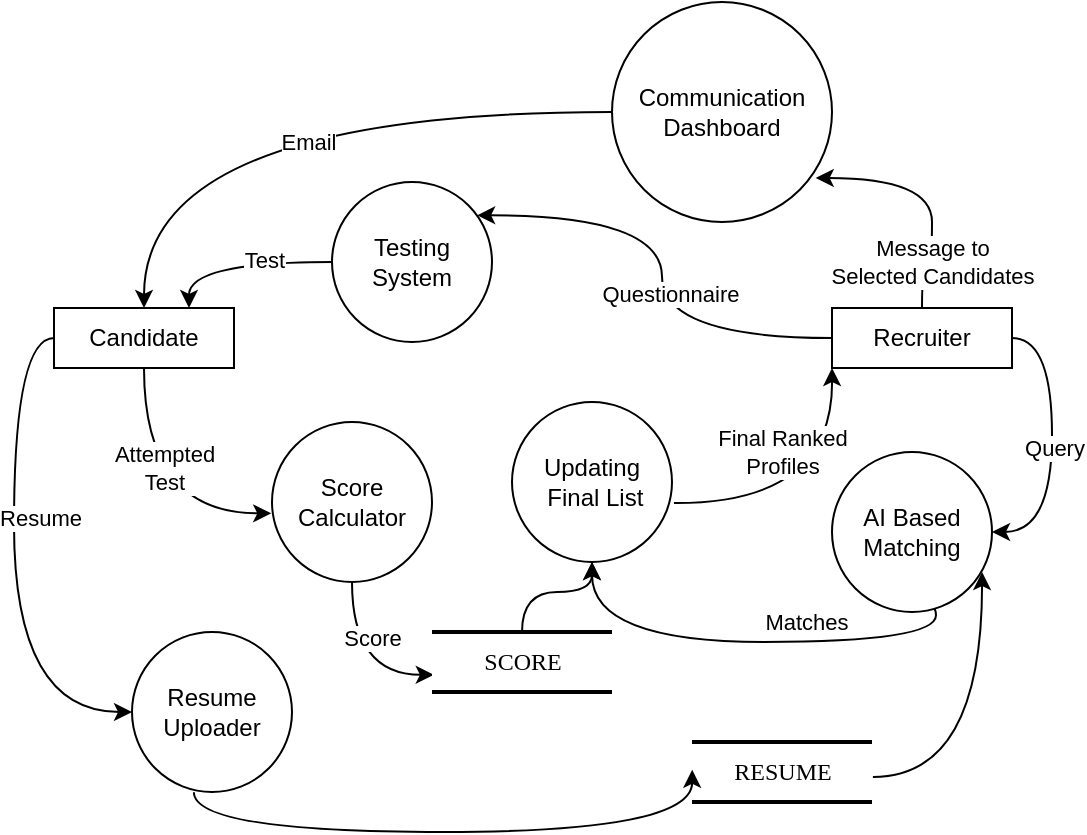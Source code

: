 <mxfile version="24.8.9">
  <diagram name="Page-1" id="b520641d-4fe3-3701-9064-5fc419738815">
    <mxGraphModel dx="-281" dy="-393" grid="1" gridSize="10" guides="1" tooltips="1" connect="1" arrows="1" fold="1" page="1" pageScale="1" pageWidth="1100" pageHeight="850" background="none" math="0" shadow="0">
      <root>
        <mxCell id="0" />
        <mxCell id="1" parent="0" />
        <mxCell id="2debaab0fafb2da2-10" value="RESUME" style="html=1;rounded=0;shadow=0;comic=0;labelBackgroundColor=none;strokeWidth=2;fontFamily=Verdana;fontSize=12;align=center;shape=mxgraph.ios7ui.horLines;" parent="1" vertex="1">
          <mxGeometry x="1700" y="1420" width="90" height="30" as="geometry" />
        </mxCell>
        <mxCell id="tukSyqoCoOMUsL3jtsbm-31" style="edgeStyle=orthogonalEdgeStyle;rounded=0;orthogonalLoop=1;jettySize=auto;html=1;entryX=0;entryY=0.5;entryDx=0;entryDy=0;exitX=0;exitY=0.5;exitDx=0;exitDy=0;curved=1;" parent="1" source="tukSyqoCoOMUsL3jtsbm-1" target="tukSyqoCoOMUsL3jtsbm-8" edge="1">
          <mxGeometry relative="1" as="geometry" />
        </mxCell>
        <mxCell id="tukSyqoCoOMUsL3jtsbm-32" value="Resume" style="edgeLabel;html=1;align=center;verticalAlign=middle;resizable=0;points=[];" parent="tukSyqoCoOMUsL3jtsbm-31" vertex="1" connectable="0">
          <mxGeometry x="-0.177" y="13" relative="1" as="geometry">
            <mxPoint as="offset" />
          </mxGeometry>
        </mxCell>
        <mxCell id="tukSyqoCoOMUsL3jtsbm-1" value="Candidate" style="rounded=0;whiteSpace=wrap;html=1;" parent="1" vertex="1">
          <mxGeometry x="1381" y="1203" width="90" height="30" as="geometry" />
        </mxCell>
        <mxCell id="h2_rnN2yxwkRuwqgZJKS-21" style="edgeStyle=orthogonalEdgeStyle;rounded=0;orthogonalLoop=1;jettySize=auto;html=1;entryX=0.75;entryY=0;entryDx=0;entryDy=0;curved=1;" edge="1" parent="1" source="tukSyqoCoOMUsL3jtsbm-2" target="tukSyqoCoOMUsL3jtsbm-1">
          <mxGeometry relative="1" as="geometry" />
        </mxCell>
        <mxCell id="h2_rnN2yxwkRuwqgZJKS-22" value="Test" style="edgeLabel;html=1;align=center;verticalAlign=middle;resizable=0;points=[];" vertex="1" connectable="0" parent="h2_rnN2yxwkRuwqgZJKS-21">
          <mxGeometry x="-0.283" y="-1" relative="1" as="geometry">
            <mxPoint as="offset" />
          </mxGeometry>
        </mxCell>
        <mxCell id="tukSyqoCoOMUsL3jtsbm-2" value="Testing System" style="ellipse;whiteSpace=wrap;html=1;aspect=fixed;" parent="1" vertex="1">
          <mxGeometry x="1520" y="1140" width="80" height="80" as="geometry" />
        </mxCell>
        <mxCell id="tukSyqoCoOMUsL3jtsbm-37" style="edgeStyle=orthogonalEdgeStyle;rounded=0;orthogonalLoop=1;jettySize=auto;html=1;exitX=0.5;exitY=0;exitDx=0;exitDy=0;entryX=0.926;entryY=0.8;entryDx=0;entryDy=0;curved=1;entryPerimeter=0;" parent="1" source="tukSyqoCoOMUsL3jtsbm-3" target="tukSyqoCoOMUsL3jtsbm-10" edge="1">
          <mxGeometry relative="1" as="geometry">
            <mxPoint x="1708.5" y="1113" as="targetPoint" />
            <Array as="points">
              <mxPoint x="1815" y="1182" />
              <mxPoint x="1820" y="1182" />
              <mxPoint x="1820" y="1138" />
            </Array>
          </mxGeometry>
        </mxCell>
        <mxCell id="tukSyqoCoOMUsL3jtsbm-38" value="Message to &lt;br&gt;Selected Candidates" style="edgeLabel;html=1;align=center;verticalAlign=middle;resizable=0;points=[];" parent="tukSyqoCoOMUsL3jtsbm-37" vertex="1" connectable="0">
          <mxGeometry x="0.175" y="10" relative="1" as="geometry">
            <mxPoint x="5" y="32" as="offset" />
          </mxGeometry>
        </mxCell>
        <mxCell id="h2_rnN2yxwkRuwqgZJKS-16" style="edgeStyle=orthogonalEdgeStyle;rounded=0;orthogonalLoop=1;jettySize=auto;html=1;entryX=1;entryY=0.5;entryDx=0;entryDy=0;exitX=1;exitY=0.5;exitDx=0;exitDy=0;curved=1;" edge="1" parent="1" source="tukSyqoCoOMUsL3jtsbm-3" target="tukSyqoCoOMUsL3jtsbm-9">
          <mxGeometry relative="1" as="geometry" />
        </mxCell>
        <mxCell id="h2_rnN2yxwkRuwqgZJKS-17" value="Query" style="edgeLabel;html=1;align=center;verticalAlign=middle;resizable=0;points=[];" vertex="1" connectable="0" parent="h2_rnN2yxwkRuwqgZJKS-16">
          <mxGeometry x="0.011" y="1" relative="1" as="geometry">
            <mxPoint as="offset" />
          </mxGeometry>
        </mxCell>
        <mxCell id="tukSyqoCoOMUsL3jtsbm-3" value="Recruiter" style="rounded=0;whiteSpace=wrap;html=1;" parent="1" vertex="1">
          <mxGeometry x="1770" y="1203" width="90" height="30" as="geometry" />
        </mxCell>
        <mxCell id="h2_rnN2yxwkRuwqgZJKS-13" style="edgeStyle=orthogonalEdgeStyle;rounded=0;orthogonalLoop=1;jettySize=auto;html=1;entryX=0.001;entryY=0.463;entryDx=0;entryDy=0;entryPerimeter=0;curved=1;exitX=0.387;exitY=1.001;exitDx=0;exitDy=0;exitPerimeter=0;" edge="1" parent="1" source="tukSyqoCoOMUsL3jtsbm-8" target="2debaab0fafb2da2-10">
          <mxGeometry relative="1" as="geometry">
            <mxPoint x="1560" y="1440" as="targetPoint" />
            <Array as="points">
              <mxPoint x="1451" y="1465" />
              <mxPoint x="1700" y="1465" />
            </Array>
          </mxGeometry>
        </mxCell>
        <mxCell id="tukSyqoCoOMUsL3jtsbm-8" value="Resume Uploader" style="ellipse;whiteSpace=wrap;html=1;aspect=fixed;" parent="1" vertex="1">
          <mxGeometry x="1420" y="1365" width="80" height="80" as="geometry" />
        </mxCell>
        <mxCell id="h2_rnN2yxwkRuwqgZJKS-19" style="edgeStyle=orthogonalEdgeStyle;rounded=0;orthogonalLoop=1;jettySize=auto;html=1;exitX=0;exitY=1;exitDx=0;exitDy=0;entryX=0.5;entryY=1;entryDx=0;entryDy=0;curved=1;" edge="1" parent="1" source="tukSyqoCoOMUsL3jtsbm-9" target="h2_rnN2yxwkRuwqgZJKS-1">
          <mxGeometry relative="1" as="geometry">
            <Array as="points">
              <mxPoint x="1822" y="1370" />
              <mxPoint x="1650" y="1370" />
            </Array>
          </mxGeometry>
        </mxCell>
        <mxCell id="h2_rnN2yxwkRuwqgZJKS-20" value="Matches" style="edgeLabel;html=1;align=center;verticalAlign=middle;resizable=0;points=[];" vertex="1" connectable="0" parent="h2_rnN2yxwkRuwqgZJKS-19">
          <mxGeometry x="0.106" y="1" relative="1" as="geometry">
            <mxPoint x="22" y="-11" as="offset" />
          </mxGeometry>
        </mxCell>
        <mxCell id="tukSyqoCoOMUsL3jtsbm-9" value="AI Based Matching" style="ellipse;whiteSpace=wrap;html=1;aspect=fixed;" parent="1" vertex="1">
          <mxGeometry x="1770" y="1275" width="80" height="80" as="geometry" />
        </mxCell>
        <mxCell id="tukSyqoCoOMUsL3jtsbm-39" style="edgeStyle=orthogonalEdgeStyle;rounded=0;orthogonalLoop=1;jettySize=auto;html=1;entryX=0.5;entryY=0;entryDx=0;entryDy=0;curved=1;" parent="1" source="tukSyqoCoOMUsL3jtsbm-10" target="tukSyqoCoOMUsL3jtsbm-1" edge="1">
          <mxGeometry relative="1" as="geometry" />
        </mxCell>
        <mxCell id="tukSyqoCoOMUsL3jtsbm-40" value="Email" style="edgeLabel;html=1;align=center;verticalAlign=middle;resizable=0;points=[];" parent="tukSyqoCoOMUsL3jtsbm-39" vertex="1" connectable="0">
          <mxGeometry x="-0.084" y="15" relative="1" as="geometry">
            <mxPoint as="offset" />
          </mxGeometry>
        </mxCell>
        <mxCell id="tukSyqoCoOMUsL3jtsbm-10" value="Communication Dashboard" style="ellipse;whiteSpace=wrap;html=1;aspect=fixed;" parent="1" vertex="1">
          <mxGeometry x="1660" y="1050" width="110" height="110" as="geometry" />
        </mxCell>
        <mxCell id="tukSyqoCoOMUsL3jtsbm-35" style="edgeStyle=orthogonalEdgeStyle;rounded=0;orthogonalLoop=1;jettySize=auto;html=1;entryX=0.938;entryY=0.75;entryDx=0;entryDy=0;entryPerimeter=0;exitX=1.005;exitY=0.582;exitDx=0;exitDy=0;exitPerimeter=0;curved=1;" parent="1" source="2debaab0fafb2da2-10" target="tukSyqoCoOMUsL3jtsbm-9" edge="1">
          <mxGeometry relative="1" as="geometry" />
        </mxCell>
        <mxCell id="h2_rnN2yxwkRuwqgZJKS-1" value="Updating&lt;br&gt;&amp;nbsp;Final List" style="ellipse;whiteSpace=wrap;html=1;aspect=fixed;" vertex="1" parent="1">
          <mxGeometry x="1610" y="1250" width="80" height="80" as="geometry" />
        </mxCell>
        <mxCell id="h2_rnN2yxwkRuwqgZJKS-2" value="Score Calculator" style="ellipse;whiteSpace=wrap;html=1;aspect=fixed;" vertex="1" parent="1">
          <mxGeometry x="1490" y="1260" width="80" height="80" as="geometry" />
        </mxCell>
        <mxCell id="h2_rnN2yxwkRuwqgZJKS-5" style="edgeStyle=orthogonalEdgeStyle;rounded=0;orthogonalLoop=1;jettySize=auto;html=1;entryX=0.01;entryY=0.714;entryDx=0;entryDy=0;entryPerimeter=0;exitX=0.5;exitY=1;exitDx=0;exitDy=0;curved=1;" edge="1" parent="1" source="h2_rnN2yxwkRuwqgZJKS-2" target="h2_rnN2yxwkRuwqgZJKS-23">
          <mxGeometry relative="1" as="geometry" />
        </mxCell>
        <mxCell id="h2_rnN2yxwkRuwqgZJKS-6" value="Score" style="edgeLabel;html=1;align=center;verticalAlign=middle;resizable=0;points=[];" vertex="1" connectable="0" parent="h2_rnN2yxwkRuwqgZJKS-5">
          <mxGeometry x="-0.525" y="10" relative="1" as="geometry">
            <mxPoint y="7" as="offset" />
          </mxGeometry>
        </mxCell>
        <mxCell id="h2_rnN2yxwkRuwqgZJKS-7" style="edgeStyle=orthogonalEdgeStyle;rounded=0;orthogonalLoop=1;jettySize=auto;html=1;entryX=-0.011;entryY=0.65;entryDx=0;entryDy=0;entryPerimeter=0;curved=1;" edge="1" parent="1">
          <mxGeometry relative="1" as="geometry">
            <mxPoint x="1690.99" y="1300.539" as="sourcePoint" />
            <mxPoint x="1770" y="1233.01" as="targetPoint" />
          </mxGeometry>
        </mxCell>
        <mxCell id="h2_rnN2yxwkRuwqgZJKS-8" value="Final Ranked &lt;br&gt;Profiles" style="edgeLabel;html=1;align=center;verticalAlign=middle;resizable=0;points=[];" vertex="1" connectable="0" parent="h2_rnN2yxwkRuwqgZJKS-7">
          <mxGeometry x="-0.212" y="-5" relative="1" as="geometry">
            <mxPoint x="-4" y="-31" as="offset" />
          </mxGeometry>
        </mxCell>
        <mxCell id="h2_rnN2yxwkRuwqgZJKS-9" style="edgeStyle=orthogonalEdgeStyle;rounded=0;orthogonalLoop=1;jettySize=auto;html=1;entryX=0.907;entryY=0.208;entryDx=0;entryDy=0;entryPerimeter=0;curved=1;" edge="1" parent="1" source="tukSyqoCoOMUsL3jtsbm-3" target="tukSyqoCoOMUsL3jtsbm-2">
          <mxGeometry relative="1" as="geometry" />
        </mxCell>
        <mxCell id="h2_rnN2yxwkRuwqgZJKS-10" value="Questionnaire" style="edgeLabel;html=1;align=center;verticalAlign=middle;resizable=0;points=[];" vertex="1" connectable="0" parent="h2_rnN2yxwkRuwqgZJKS-9">
          <mxGeometry x="0.229" y="10" relative="1" as="geometry">
            <mxPoint x="4" y="29" as="offset" />
          </mxGeometry>
        </mxCell>
        <mxCell id="h2_rnN2yxwkRuwqgZJKS-28" style="edgeStyle=orthogonalEdgeStyle;rounded=0;orthogonalLoop=1;jettySize=auto;html=1;curved=1;" edge="1" parent="1" source="h2_rnN2yxwkRuwqgZJKS-23" target="h2_rnN2yxwkRuwqgZJKS-1">
          <mxGeometry relative="1" as="geometry" />
        </mxCell>
        <mxCell id="h2_rnN2yxwkRuwqgZJKS-23" value="SCORE" style="html=1;rounded=0;shadow=0;comic=0;labelBackgroundColor=none;strokeWidth=2;fontFamily=Verdana;fontSize=12;align=center;shape=mxgraph.ios7ui.horLines;" vertex="1" parent="1">
          <mxGeometry x="1570" y="1365" width="90" height="30" as="geometry" />
        </mxCell>
        <mxCell id="h2_rnN2yxwkRuwqgZJKS-26" style="edgeStyle=orthogonalEdgeStyle;rounded=0;orthogonalLoop=1;jettySize=auto;html=1;entryX=-0.005;entryY=0.571;entryDx=0;entryDy=0;entryPerimeter=0;exitX=0.5;exitY=1;exitDx=0;exitDy=0;curved=1;" edge="1" parent="1" source="tukSyqoCoOMUsL3jtsbm-1" target="h2_rnN2yxwkRuwqgZJKS-2">
          <mxGeometry relative="1" as="geometry" />
        </mxCell>
        <mxCell id="h2_rnN2yxwkRuwqgZJKS-27" value="Attempted &lt;br&gt;Test" style="edgeLabel;html=1;align=center;verticalAlign=middle;resizable=0;points=[];" vertex="1" connectable="0" parent="h2_rnN2yxwkRuwqgZJKS-26">
          <mxGeometry x="-0.27" y="10" relative="1" as="geometry">
            <mxPoint as="offset" />
          </mxGeometry>
        </mxCell>
      </root>
    </mxGraphModel>
  </diagram>
</mxfile>
